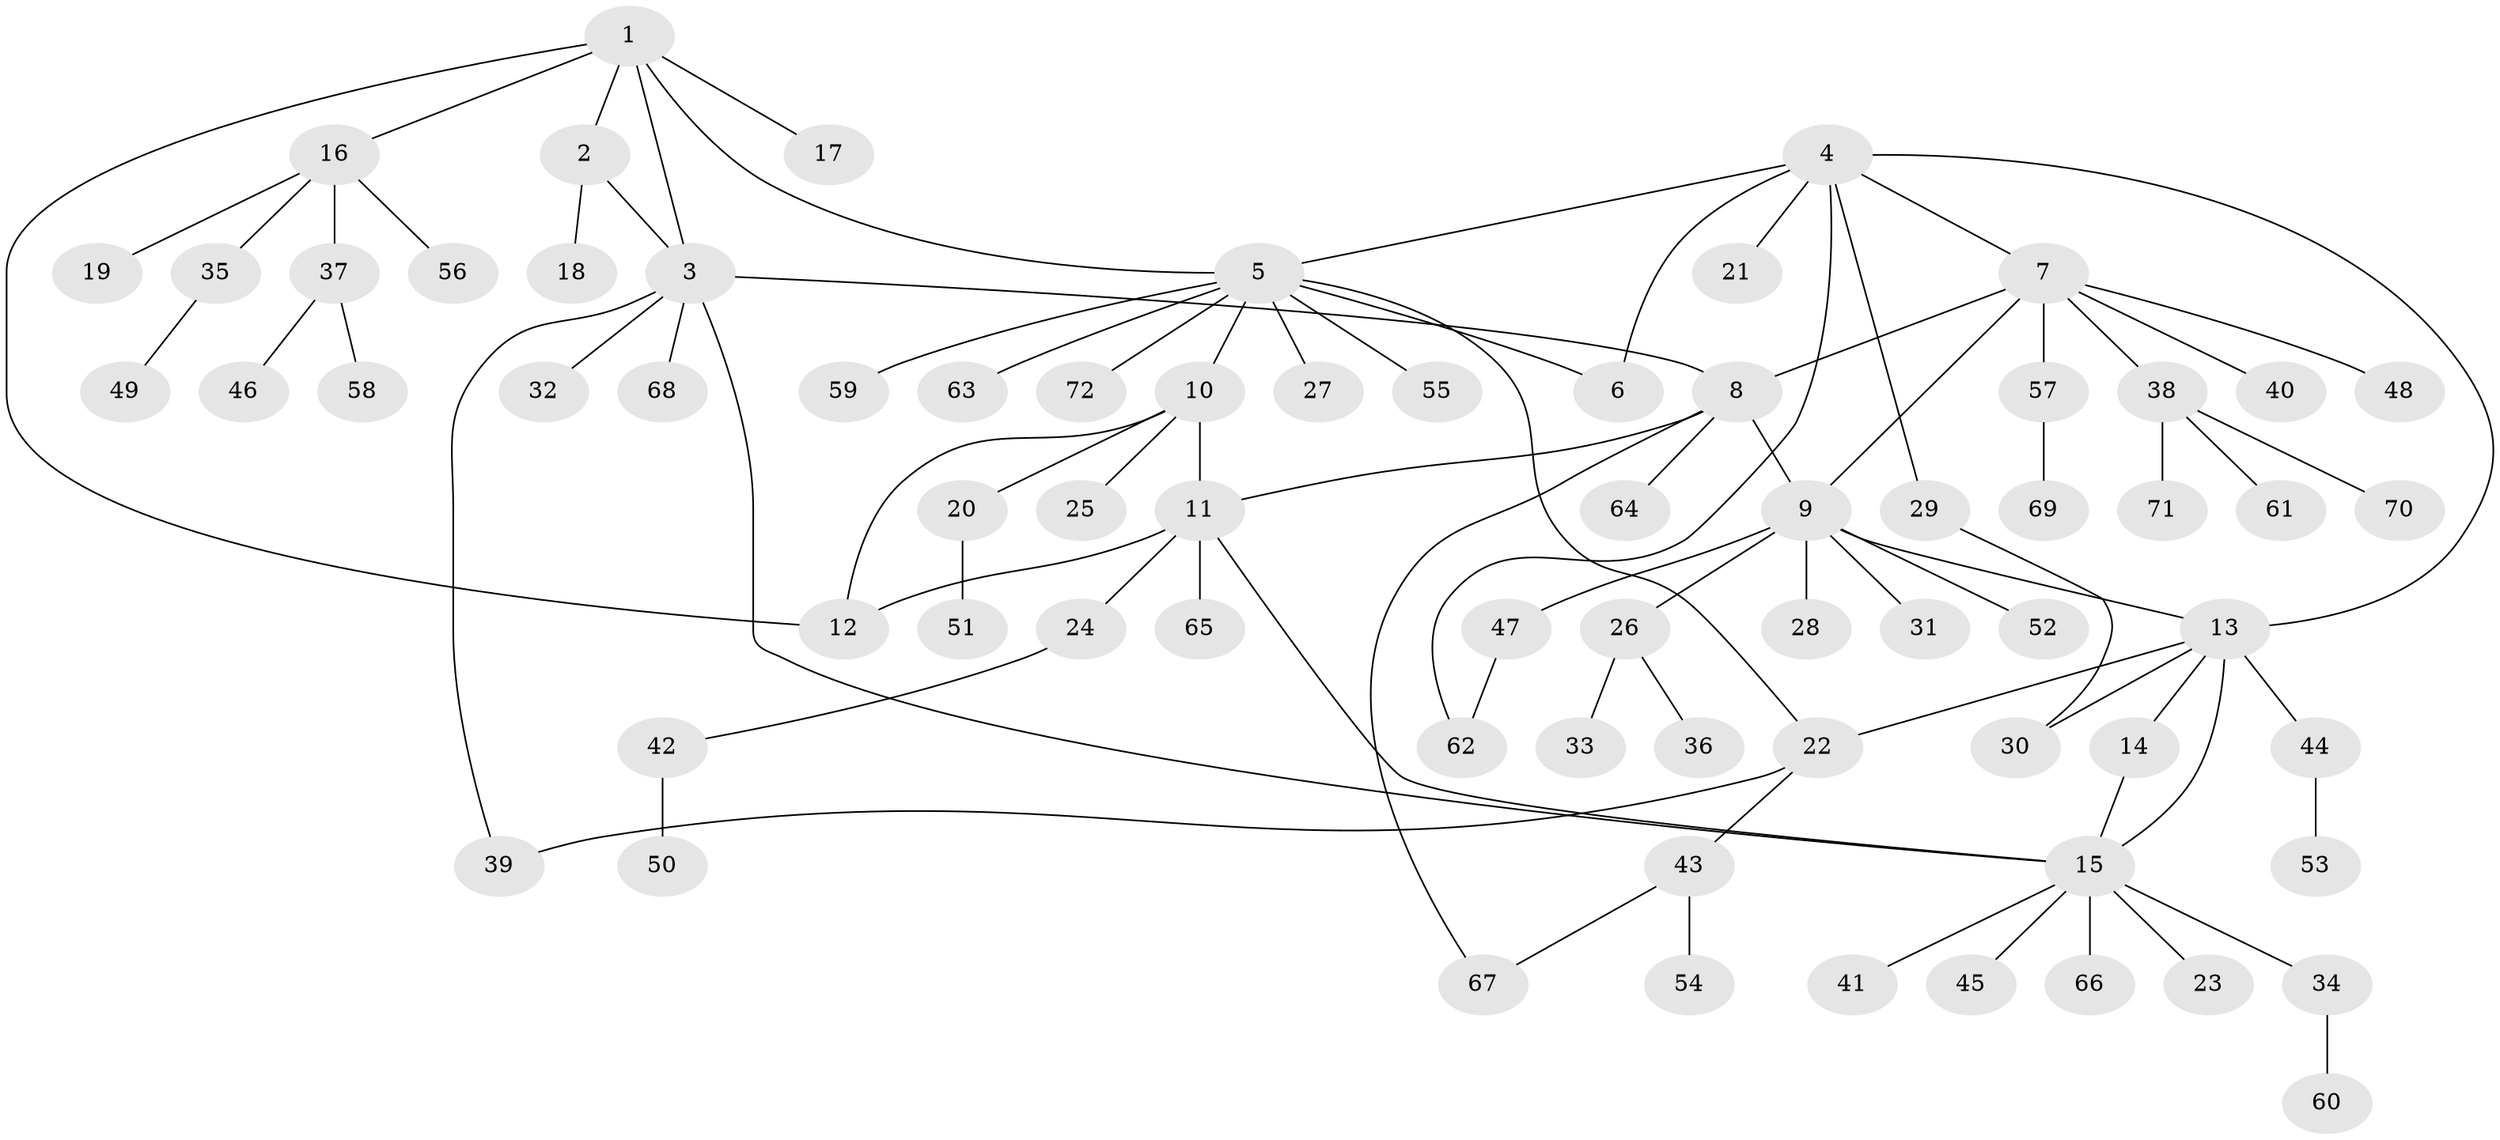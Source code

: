 // Generated by graph-tools (version 1.1) at 2025/11/02/27/25 16:11:33]
// undirected, 72 vertices, 87 edges
graph export_dot {
graph [start="1"]
  node [color=gray90,style=filled];
  1;
  2;
  3;
  4;
  5;
  6;
  7;
  8;
  9;
  10;
  11;
  12;
  13;
  14;
  15;
  16;
  17;
  18;
  19;
  20;
  21;
  22;
  23;
  24;
  25;
  26;
  27;
  28;
  29;
  30;
  31;
  32;
  33;
  34;
  35;
  36;
  37;
  38;
  39;
  40;
  41;
  42;
  43;
  44;
  45;
  46;
  47;
  48;
  49;
  50;
  51;
  52;
  53;
  54;
  55;
  56;
  57;
  58;
  59;
  60;
  61;
  62;
  63;
  64;
  65;
  66;
  67;
  68;
  69;
  70;
  71;
  72;
  1 -- 2;
  1 -- 3;
  1 -- 5;
  1 -- 12;
  1 -- 16;
  1 -- 17;
  2 -- 3;
  2 -- 18;
  3 -- 8;
  3 -- 15;
  3 -- 32;
  3 -- 39;
  3 -- 68;
  4 -- 5;
  4 -- 6;
  4 -- 7;
  4 -- 13;
  4 -- 21;
  4 -- 29;
  4 -- 62;
  5 -- 6;
  5 -- 10;
  5 -- 22;
  5 -- 27;
  5 -- 55;
  5 -- 59;
  5 -- 63;
  5 -- 72;
  7 -- 8;
  7 -- 9;
  7 -- 38;
  7 -- 40;
  7 -- 48;
  7 -- 57;
  8 -- 9;
  8 -- 11;
  8 -- 64;
  8 -- 67;
  9 -- 13;
  9 -- 26;
  9 -- 28;
  9 -- 31;
  9 -- 47;
  9 -- 52;
  10 -- 11;
  10 -- 12;
  10 -- 20;
  10 -- 25;
  11 -- 12;
  11 -- 15;
  11 -- 24;
  11 -- 65;
  13 -- 14;
  13 -- 15;
  13 -- 22;
  13 -- 30;
  13 -- 44;
  14 -- 15;
  15 -- 23;
  15 -- 34;
  15 -- 41;
  15 -- 45;
  15 -- 66;
  16 -- 19;
  16 -- 35;
  16 -- 37;
  16 -- 56;
  20 -- 51;
  22 -- 39;
  22 -- 43;
  24 -- 42;
  26 -- 33;
  26 -- 36;
  29 -- 30;
  34 -- 60;
  35 -- 49;
  37 -- 46;
  37 -- 58;
  38 -- 61;
  38 -- 70;
  38 -- 71;
  42 -- 50;
  43 -- 54;
  43 -- 67;
  44 -- 53;
  47 -- 62;
  57 -- 69;
}
